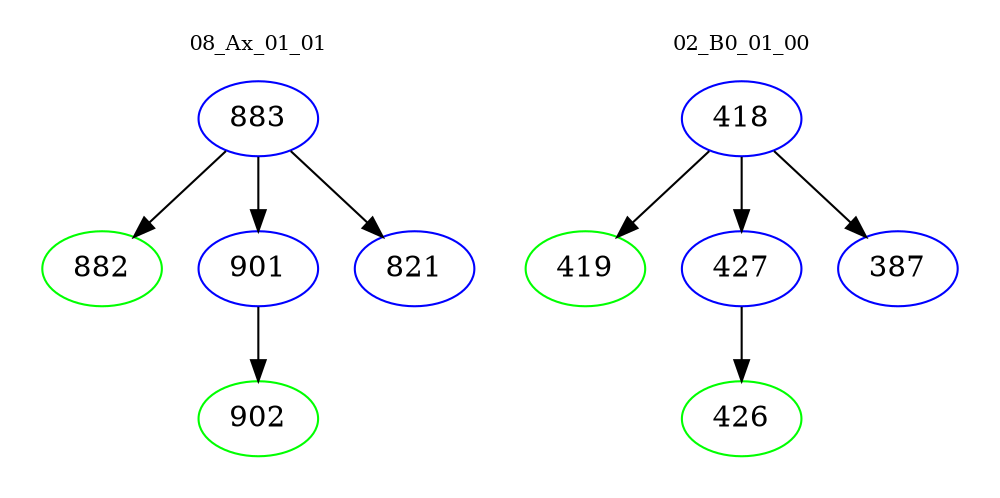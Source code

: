 digraph{
subgraph cluster_0 {
color = white
label = "08_Ax_01_01";
fontsize=10;
T0_883 [label="883", color="blue"]
T0_883 -> T0_882 [color="black"]
T0_882 [label="882", color="green"]
T0_883 -> T0_901 [color="black"]
T0_901 [label="901", color="blue"]
T0_901 -> T0_902 [color="black"]
T0_902 [label="902", color="green"]
T0_883 -> T0_821 [color="black"]
T0_821 [label="821", color="blue"]
}
subgraph cluster_1 {
color = white
label = "02_B0_01_00";
fontsize=10;
T1_418 [label="418", color="blue"]
T1_418 -> T1_419 [color="black"]
T1_419 [label="419", color="green"]
T1_418 -> T1_427 [color="black"]
T1_427 [label="427", color="blue"]
T1_427 -> T1_426 [color="black"]
T1_426 [label="426", color="green"]
T1_418 -> T1_387 [color="black"]
T1_387 [label="387", color="blue"]
}
}

